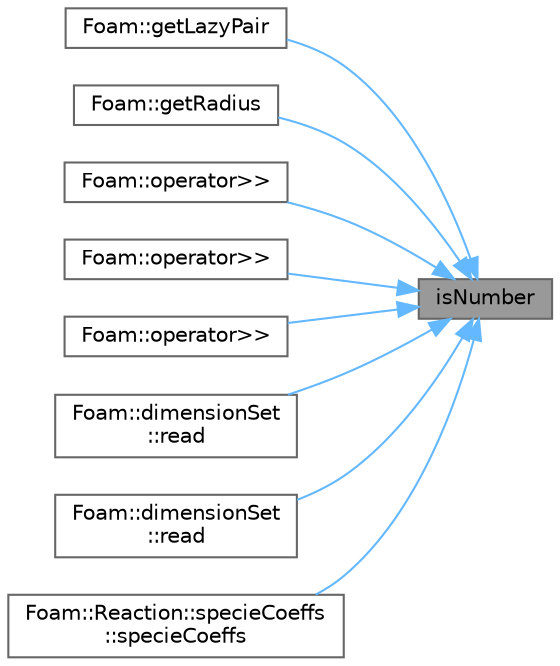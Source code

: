 digraph "isNumber"
{
 // LATEX_PDF_SIZE
  bgcolor="transparent";
  edge [fontname=Helvetica,fontsize=10,labelfontname=Helvetica,labelfontsize=10];
  node [fontname=Helvetica,fontsize=10,shape=box,height=0.2,width=0.4];
  rankdir="RL";
  Node1 [id="Node000001",label="isNumber",height=0.2,width=0.4,color="gray40", fillcolor="grey60", style="filled", fontcolor="black",tooltip=" "];
  Node1 -> Node2 [id="edge1_Node000001_Node000002",dir="back",color="steelblue1",style="solid",tooltip=" "];
  Node2 [id="Node000002",label="Foam::getLazyPair",height=0.2,width=0.4,color="grey40", fillcolor="white", style="filled",URL="$namespaceFoam.html#ab2eb0adafc4f6397f9f9af5a974f6680",tooltip=" "];
  Node1 -> Node3 [id="edge2_Node000001_Node000003",dir="back",color="steelblue1",style="solid",tooltip=" "];
  Node3 [id="Node000003",label="Foam::getRadius",height=0.2,width=0.4,color="grey40", fillcolor="white", style="filled",URL="$namespaceFoam.html#a3479a8c937d34c28470e709ed7f17970",tooltip=" "];
  Node1 -> Node4 [id="edge3_Node000001_Node000004",dir="back",color="steelblue1",style="solid",tooltip=" "];
  Node4 [id="Node000004",label="Foam::operator\>\>",height=0.2,width=0.4,color="grey40", fillcolor="white", style="filled",URL="$namespaceFoam.html#ad955e303083a968e5a6fadc60babf104",tooltip=" "];
  Node1 -> Node5 [id="edge4_Node000001_Node000005",dir="back",color="steelblue1",style="solid",tooltip=" "];
  Node5 [id="Node000005",label="Foam::operator\>\>",height=0.2,width=0.4,color="grey40", fillcolor="white", style="filled",URL="$namespaceFoam.html#a9198cad8fa4c5df686f5a754494ec08c",tooltip=" "];
  Node1 -> Node6 [id="edge5_Node000001_Node000006",dir="back",color="steelblue1",style="solid",tooltip=" "];
  Node6 [id="Node000006",label="Foam::operator\>\>",height=0.2,width=0.4,color="grey40", fillcolor="white", style="filled",URL="$namespaceFoam.html#acd953529327672e291d81fd0e479a8f2",tooltip=" "];
  Node1 -> Node7 [id="edge6_Node000001_Node000007",dir="back",color="steelblue1",style="solid",tooltip=" "];
  Node7 [id="Node000007",label="Foam::dimensionSet\l::read",height=0.2,width=0.4,color="grey40", fillcolor="white", style="filled",URL="$classFoam_1_1dimensionSet.html#a4b1272c56fc93e26715db0ffd87a9b1f",tooltip=" "];
  Node1 -> Node8 [id="edge7_Node000001_Node000008",dir="back",color="steelblue1",style="solid",tooltip=" "];
  Node8 [id="Node000008",label="Foam::dimensionSet\l::read",height=0.2,width=0.4,color="grey40", fillcolor="white", style="filled",URL="$classFoam_1_1dimensionSet.html#ab0354f0b66bcd5a9ce0e59711b1f3559",tooltip=" "];
  Node1 -> Node9 [id="edge8_Node000001_Node000009",dir="back",color="steelblue1",style="solid",tooltip=" "];
  Node9 [id="Node000009",label="Foam::Reaction::specieCoeffs\l::specieCoeffs",height=0.2,width=0.4,color="grey40", fillcolor="white", style="filled",URL="$structFoam_1_1Reaction_1_1specieCoeffs.html#a6d75a6d0d87bad757a3f6640e8bc00e1",tooltip=" "];
}
